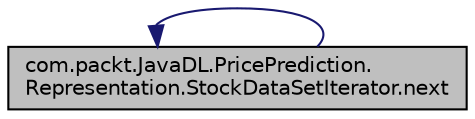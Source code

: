 digraph "com.packt.JavaDL.PricePrediction.Representation.StockDataSetIterator.next"
{
  edge [fontname="Helvetica",fontsize="10",labelfontname="Helvetica",labelfontsize="10"];
  node [fontname="Helvetica",fontsize="10",shape=record];
  rankdir="LR";
  Node50 [label="com.packt.JavaDL.PricePrediction.\lRepresentation.StockDataSetIterator.next",height=0.2,width=0.4,color="black", fillcolor="grey75", style="filled", fontcolor="black"];
  Node50 -> Node50 [dir="back",color="midnightblue",fontsize="10",style="solid",fontname="Helvetica"];
}
